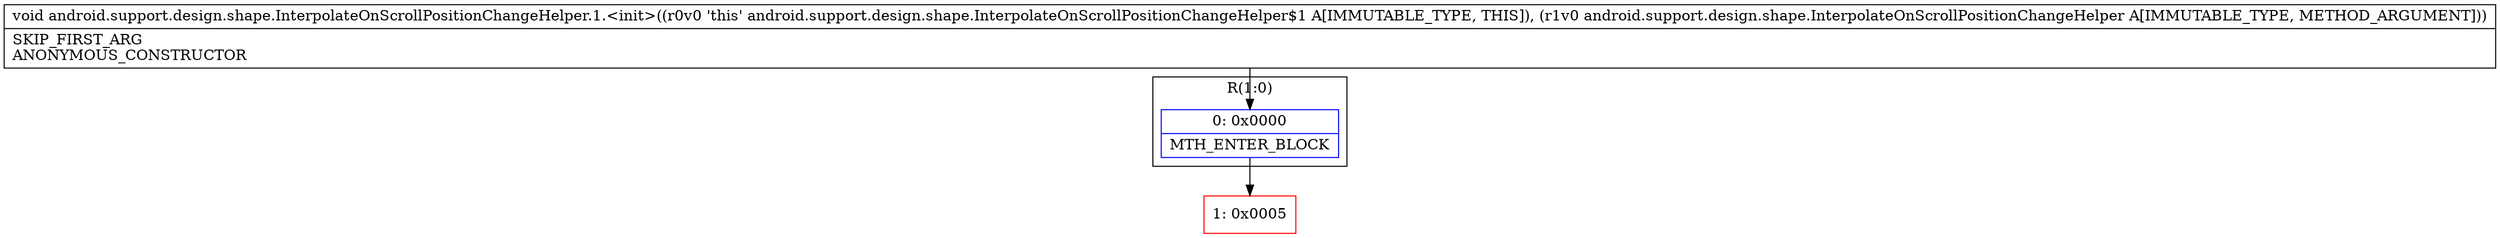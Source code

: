 digraph "CFG forandroid.support.design.shape.InterpolateOnScrollPositionChangeHelper.1.\<init\>(Landroid\/support\/design\/shape\/InterpolateOnScrollPositionChangeHelper;)V" {
subgraph cluster_Region_470089997 {
label = "R(1:0)";
node [shape=record,color=blue];
Node_0 [shape=record,label="{0\:\ 0x0000|MTH_ENTER_BLOCK\l}"];
}
Node_1 [shape=record,color=red,label="{1\:\ 0x0005}"];
MethodNode[shape=record,label="{void android.support.design.shape.InterpolateOnScrollPositionChangeHelper.1.\<init\>((r0v0 'this' android.support.design.shape.InterpolateOnScrollPositionChangeHelper$1 A[IMMUTABLE_TYPE, THIS]), (r1v0 android.support.design.shape.InterpolateOnScrollPositionChangeHelper A[IMMUTABLE_TYPE, METHOD_ARGUMENT]))  | SKIP_FIRST_ARG\lANONYMOUS_CONSTRUCTOR\l}"];
MethodNode -> Node_0;
Node_0 -> Node_1;
}


